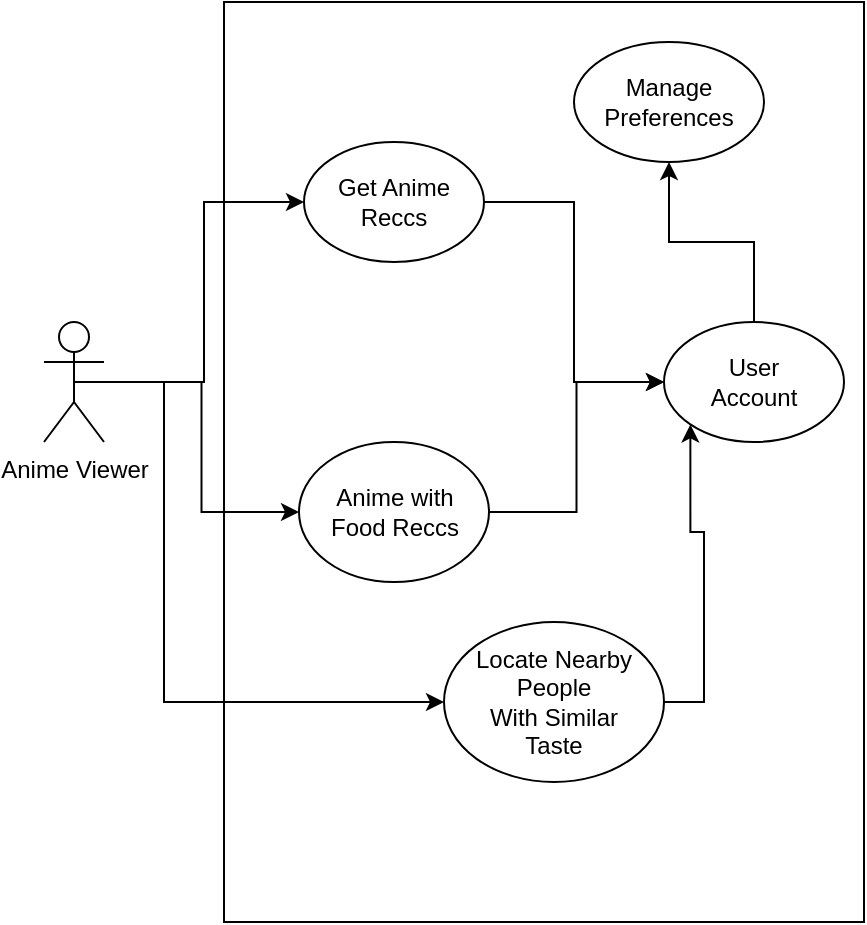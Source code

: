 <mxfile version="14.4.3" type="github">
  <diagram id="lyBLcEAoJddNBt-HmPqM" name="Page-1">
    <mxGraphModel dx="782" dy="475" grid="1" gridSize="10" guides="1" tooltips="1" connect="1" arrows="1" fold="1" page="1" pageScale="1" pageWidth="850" pageHeight="1100" math="0" shadow="0">
      <root>
        <mxCell id="0" />
        <mxCell id="1" parent="0" />
        <mxCell id="djk4c1LW3NYNnyElirIL-1" value="" style="rounded=0;whiteSpace=wrap;html=1;" vertex="1" parent="1">
          <mxGeometry x="190" y="10" width="320" height="460" as="geometry" />
        </mxCell>
        <mxCell id="djk4c1LW3NYNnyElirIL-9" style="edgeStyle=orthogonalEdgeStyle;rounded=0;orthogonalLoop=1;jettySize=auto;html=1;exitX=0.5;exitY=0.5;exitDx=0;exitDy=0;exitPerimeter=0;entryX=0;entryY=0.5;entryDx=0;entryDy=0;" edge="1" parent="1" source="djk4c1LW3NYNnyElirIL-2" target="djk4c1LW3NYNnyElirIL-8">
          <mxGeometry relative="1" as="geometry">
            <Array as="points">
              <mxPoint x="160" y="200" />
              <mxPoint x="160" y="360" />
            </Array>
          </mxGeometry>
        </mxCell>
        <mxCell id="djk4c1LW3NYNnyElirIL-10" style="edgeStyle=orthogonalEdgeStyle;rounded=0;orthogonalLoop=1;jettySize=auto;html=1;exitX=0.5;exitY=0.5;exitDx=0;exitDy=0;exitPerimeter=0;entryX=0;entryY=0.5;entryDx=0;entryDy=0;" edge="1" parent="1" source="djk4c1LW3NYNnyElirIL-2" target="djk4c1LW3NYNnyElirIL-7">
          <mxGeometry relative="1" as="geometry" />
        </mxCell>
        <mxCell id="djk4c1LW3NYNnyElirIL-13" style="edgeStyle=orthogonalEdgeStyle;rounded=0;orthogonalLoop=1;jettySize=auto;html=1;exitX=0.5;exitY=0.5;exitDx=0;exitDy=0;exitPerimeter=0;entryX=0;entryY=0.5;entryDx=0;entryDy=0;" edge="1" parent="1" source="djk4c1LW3NYNnyElirIL-2" target="djk4c1LW3NYNnyElirIL-3">
          <mxGeometry relative="1" as="geometry" />
        </mxCell>
        <mxCell id="djk4c1LW3NYNnyElirIL-2" value="Anime Viewer" style="shape=umlActor;verticalLabelPosition=bottom;verticalAlign=top;html=1;outlineConnect=0;" vertex="1" parent="1">
          <mxGeometry x="100" y="170" width="30" height="60" as="geometry" />
        </mxCell>
        <mxCell id="djk4c1LW3NYNnyElirIL-6" style="edgeStyle=orthogonalEdgeStyle;rounded=0;orthogonalLoop=1;jettySize=auto;html=1;exitX=1;exitY=0.5;exitDx=0;exitDy=0;entryX=0;entryY=0.5;entryDx=0;entryDy=0;" edge="1" parent="1" source="djk4c1LW3NYNnyElirIL-3" target="djk4c1LW3NYNnyElirIL-5">
          <mxGeometry relative="1" as="geometry" />
        </mxCell>
        <mxCell id="djk4c1LW3NYNnyElirIL-3" value="Get Anime&lt;br&gt;Reccs" style="ellipse;whiteSpace=wrap;html=1;" vertex="1" parent="1">
          <mxGeometry x="230" y="80" width="90" height="60" as="geometry" />
        </mxCell>
        <mxCell id="djk4c1LW3NYNnyElirIL-15" style="edgeStyle=orthogonalEdgeStyle;rounded=0;orthogonalLoop=1;jettySize=auto;html=1;exitX=0.5;exitY=0;exitDx=0;exitDy=0;entryX=0.5;entryY=1;entryDx=0;entryDy=0;" edge="1" parent="1" source="djk4c1LW3NYNnyElirIL-5" target="djk4c1LW3NYNnyElirIL-14">
          <mxGeometry relative="1" as="geometry" />
        </mxCell>
        <mxCell id="djk4c1LW3NYNnyElirIL-5" value="User&lt;br&gt;Account" style="ellipse;whiteSpace=wrap;html=1;" vertex="1" parent="1">
          <mxGeometry x="410" y="170" width="90" height="60" as="geometry" />
        </mxCell>
        <mxCell id="djk4c1LW3NYNnyElirIL-12" style="edgeStyle=orthogonalEdgeStyle;rounded=0;orthogonalLoop=1;jettySize=auto;html=1;exitX=1;exitY=0.5;exitDx=0;exitDy=0;entryX=0;entryY=0.5;entryDx=0;entryDy=0;" edge="1" parent="1" source="djk4c1LW3NYNnyElirIL-7" target="djk4c1LW3NYNnyElirIL-5">
          <mxGeometry relative="1" as="geometry" />
        </mxCell>
        <mxCell id="djk4c1LW3NYNnyElirIL-7" value="Anime with &lt;br&gt;Food Reccs" style="ellipse;whiteSpace=wrap;html=1;" vertex="1" parent="1">
          <mxGeometry x="227.5" y="230" width="95" height="70" as="geometry" />
        </mxCell>
        <mxCell id="djk4c1LW3NYNnyElirIL-11" style="edgeStyle=orthogonalEdgeStyle;rounded=0;orthogonalLoop=1;jettySize=auto;html=1;exitX=1;exitY=0.5;exitDx=0;exitDy=0;entryX=0;entryY=1;entryDx=0;entryDy=0;" edge="1" parent="1" source="djk4c1LW3NYNnyElirIL-8" target="djk4c1LW3NYNnyElirIL-5">
          <mxGeometry relative="1" as="geometry" />
        </mxCell>
        <mxCell id="djk4c1LW3NYNnyElirIL-8" value="Locate Nearby People&lt;br&gt;With Similar&lt;br&gt;Taste" style="ellipse;whiteSpace=wrap;html=1;" vertex="1" parent="1">
          <mxGeometry x="300" y="320" width="110" height="80" as="geometry" />
        </mxCell>
        <mxCell id="djk4c1LW3NYNnyElirIL-14" value="Manage Preferences" style="ellipse;whiteSpace=wrap;html=1;" vertex="1" parent="1">
          <mxGeometry x="365" y="30" width="95" height="60" as="geometry" />
        </mxCell>
      </root>
    </mxGraphModel>
  </diagram>
</mxfile>
